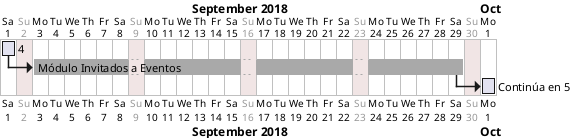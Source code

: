 @startgantt Diagrama de Gantt 5
project starts the 2018/09/01
sunday are closed
[4] lasts 1 days
[Módulo Invitados a Eventos] lasts 24 days

[Módulo Invitados a Eventos] starts at [4]'s end

[Continúa en 5] starts at [Módulo Invitados a Eventos]'s end

[Módulo Invitados a Eventos] is colored in DarkGrey
@endgantt
